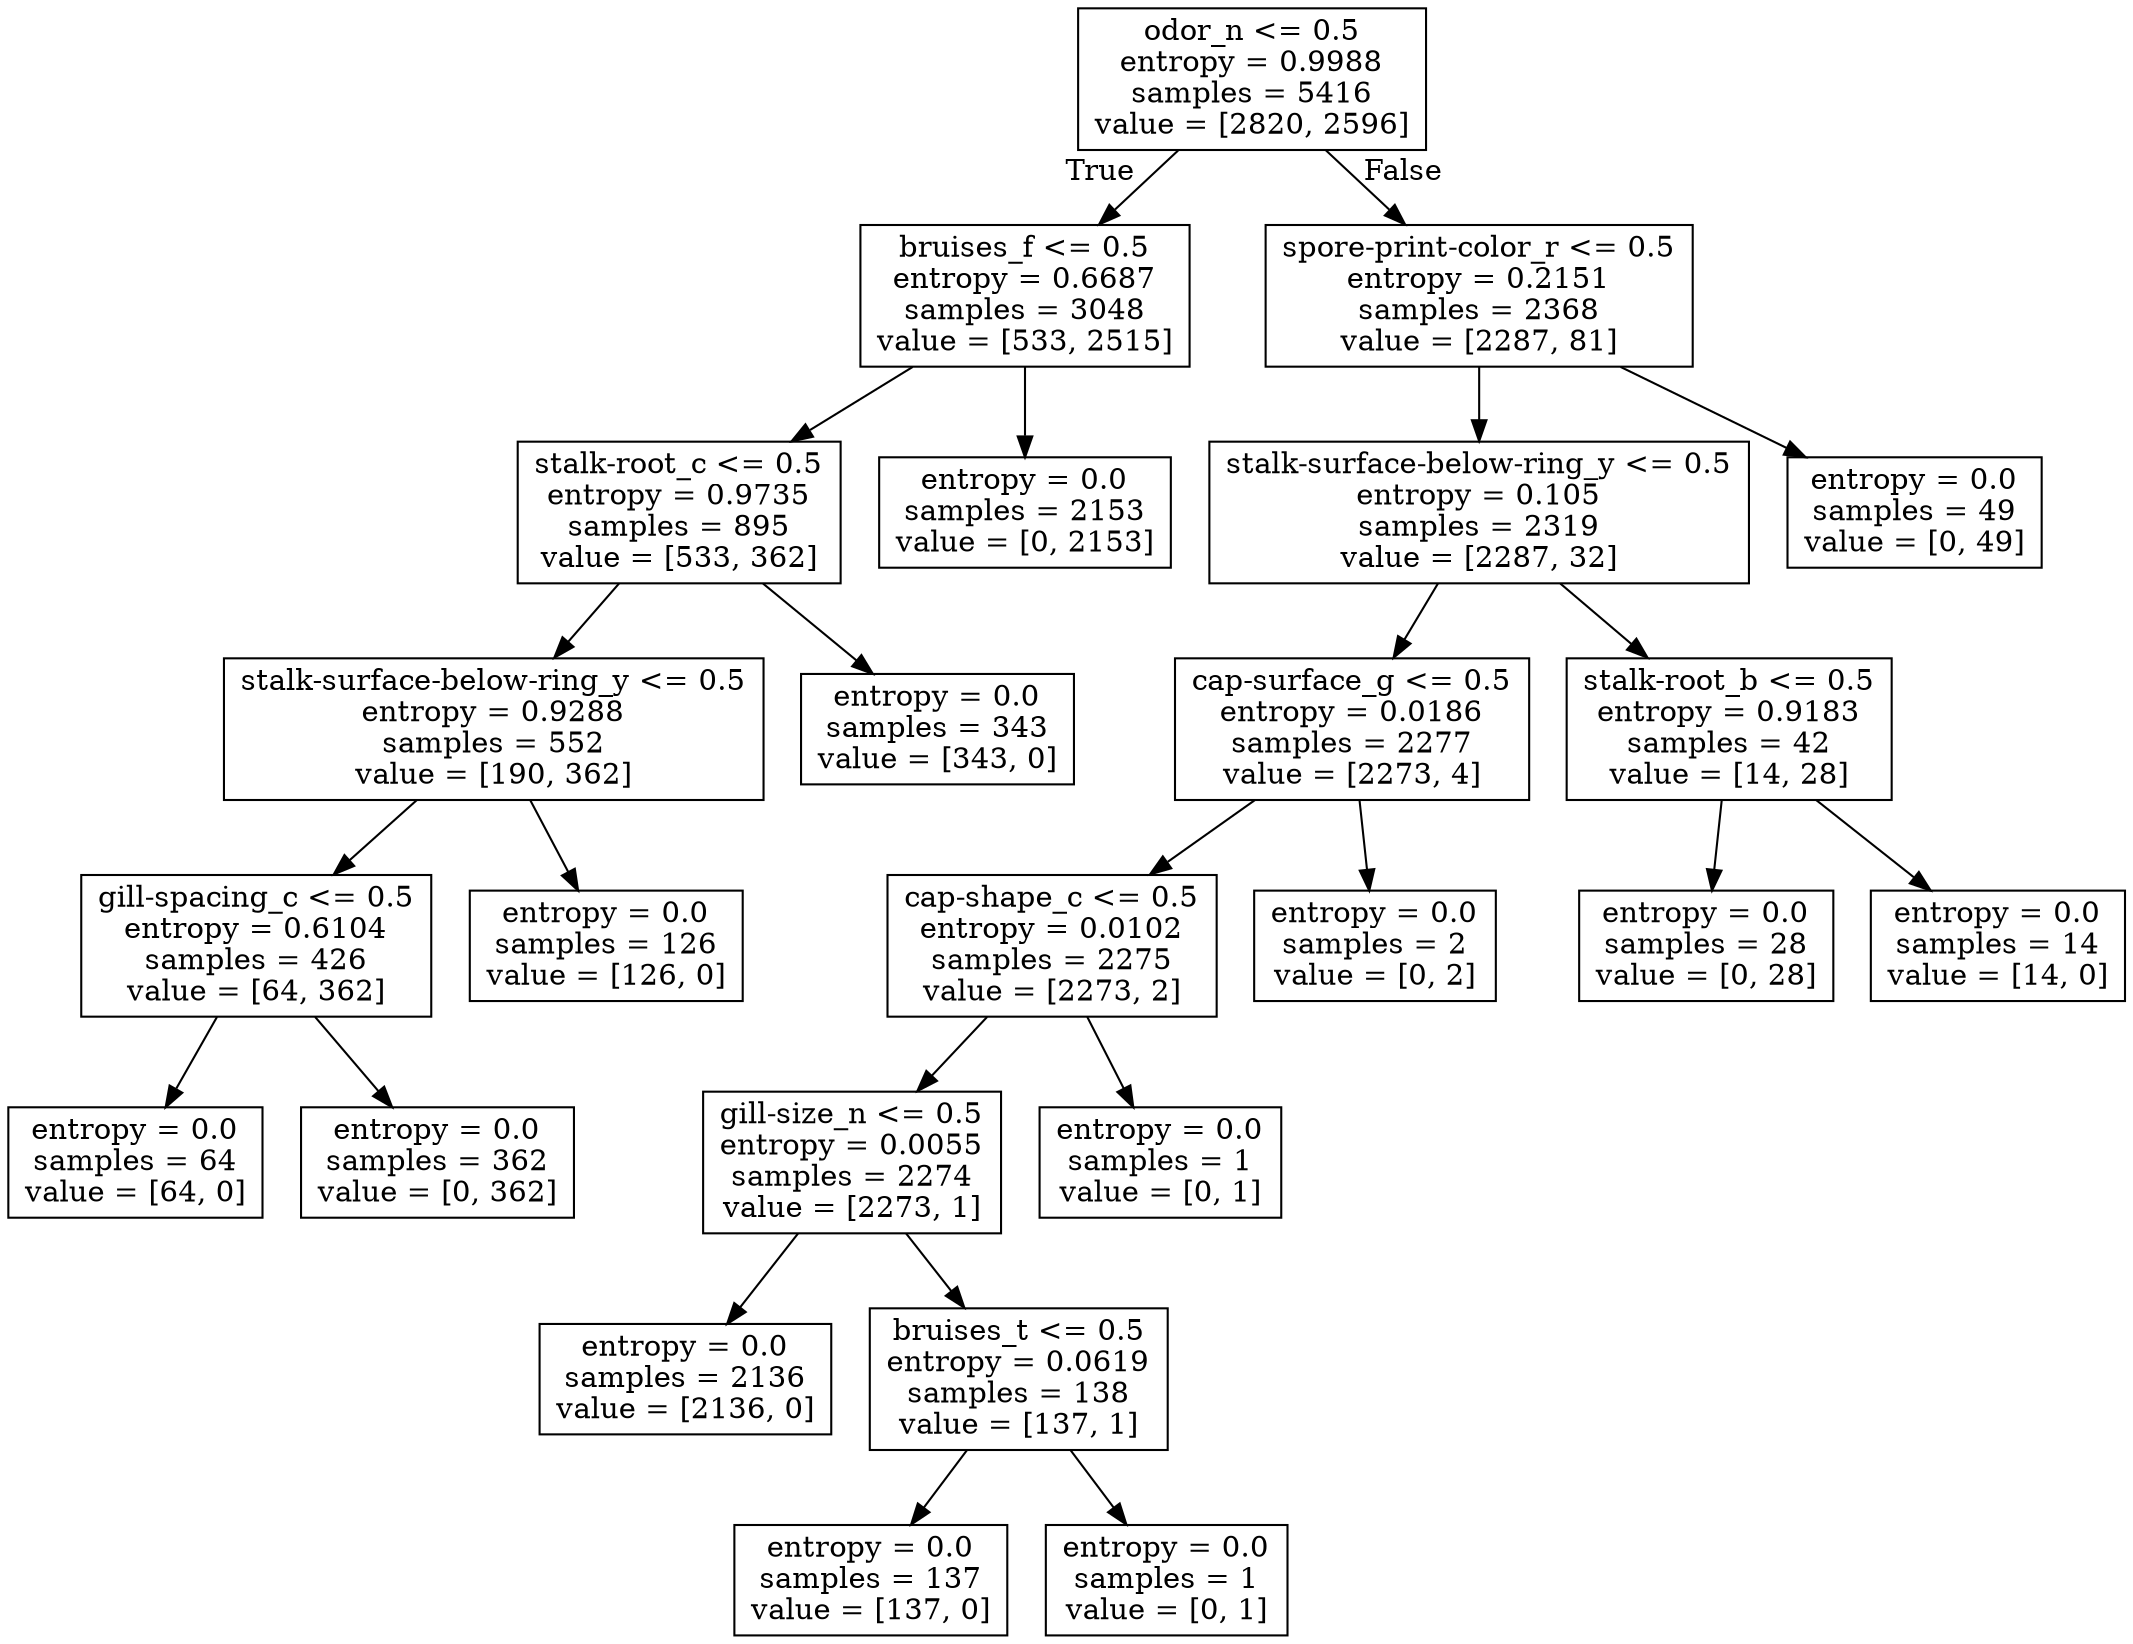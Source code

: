 digraph Tree {
node [shape=box] ;
0 [label="odor_n <= 0.5\nentropy = 0.9988\nsamples = 5416\nvalue = [2820, 2596]"] ;
1 [label="bruises_f <= 0.5\nentropy = 0.6687\nsamples = 3048\nvalue = [533, 2515]"] ;
0 -> 1 [labeldistance=2.5, labelangle=45, headlabel="True"] ;
2 [label="stalk-root_c <= 0.5\nentropy = 0.9735\nsamples = 895\nvalue = [533, 362]"] ;
1 -> 2 ;
3 [label="stalk-surface-below-ring_y <= 0.5\nentropy = 0.9288\nsamples = 552\nvalue = [190, 362]"] ;
2 -> 3 ;
4 [label="gill-spacing_c <= 0.5\nentropy = 0.6104\nsamples = 426\nvalue = [64, 362]"] ;
3 -> 4 ;
5 [label="entropy = 0.0\nsamples = 64\nvalue = [64, 0]"] ;
4 -> 5 ;
6 [label="entropy = 0.0\nsamples = 362\nvalue = [0, 362]"] ;
4 -> 6 ;
7 [label="entropy = 0.0\nsamples = 126\nvalue = [126, 0]"] ;
3 -> 7 ;
8 [label="entropy = 0.0\nsamples = 343\nvalue = [343, 0]"] ;
2 -> 8 ;
9 [label="entropy = 0.0\nsamples = 2153\nvalue = [0, 2153]"] ;
1 -> 9 ;
10 [label="spore-print-color_r <= 0.5\nentropy = 0.2151\nsamples = 2368\nvalue = [2287, 81]"] ;
0 -> 10 [labeldistance=2.5, labelangle=-45, headlabel="False"] ;
11 [label="stalk-surface-below-ring_y <= 0.5\nentropy = 0.105\nsamples = 2319\nvalue = [2287, 32]"] ;
10 -> 11 ;
12 [label="cap-surface_g <= 0.5\nentropy = 0.0186\nsamples = 2277\nvalue = [2273, 4]"] ;
11 -> 12 ;
13 [label="cap-shape_c <= 0.5\nentropy = 0.0102\nsamples = 2275\nvalue = [2273, 2]"] ;
12 -> 13 ;
14 [label="gill-size_n <= 0.5\nentropy = 0.0055\nsamples = 2274\nvalue = [2273, 1]"] ;
13 -> 14 ;
15 [label="entropy = 0.0\nsamples = 2136\nvalue = [2136, 0]"] ;
14 -> 15 ;
16 [label="bruises_t <= 0.5\nentropy = 0.0619\nsamples = 138\nvalue = [137, 1]"] ;
14 -> 16 ;
17 [label="entropy = 0.0\nsamples = 137\nvalue = [137, 0]"] ;
16 -> 17 ;
18 [label="entropy = 0.0\nsamples = 1\nvalue = [0, 1]"] ;
16 -> 18 ;
19 [label="entropy = 0.0\nsamples = 1\nvalue = [0, 1]"] ;
13 -> 19 ;
20 [label="entropy = 0.0\nsamples = 2\nvalue = [0, 2]"] ;
12 -> 20 ;
21 [label="stalk-root_b <= 0.5\nentropy = 0.9183\nsamples = 42\nvalue = [14, 28]"] ;
11 -> 21 ;
22 [label="entropy = 0.0\nsamples = 28\nvalue = [0, 28]"] ;
21 -> 22 ;
23 [label="entropy = 0.0\nsamples = 14\nvalue = [14, 0]"] ;
21 -> 23 ;
24 [label="entropy = 0.0\nsamples = 49\nvalue = [0, 49]"] ;
10 -> 24 ;
}